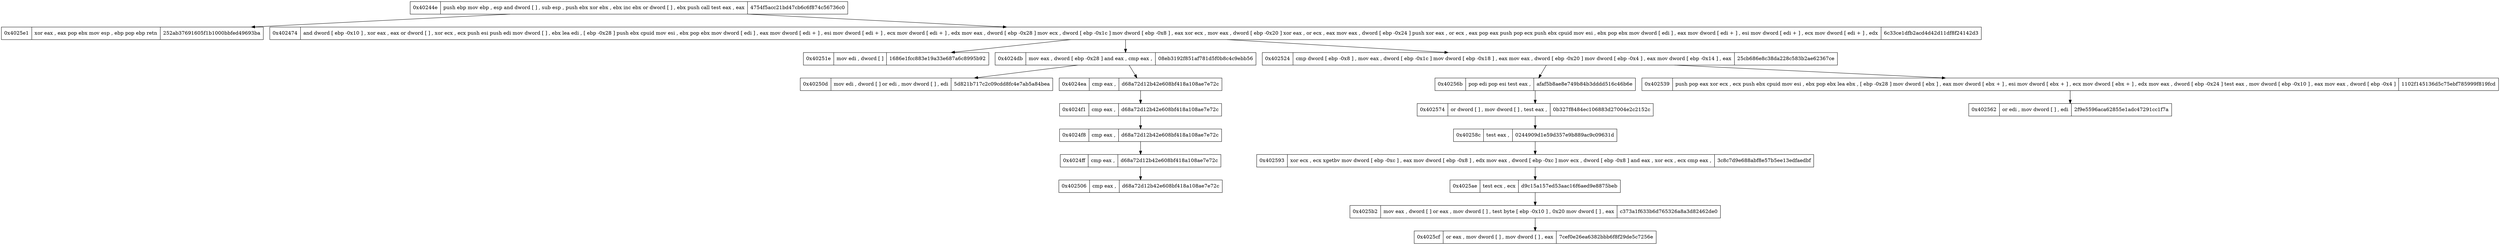 digraph{
node [shape=record];
"0x40244e"[label="0x40244e|  push ebp
 mov ebp ,  esp
 and dword  [ ] , 
 sub esp , 
 push ebx
 xor ebx ,  ebx
 inc ebx
 or dword  [ ] ,  ebx
 push
 call
 test eax ,  eax
| 4754f5acc21bd47cb6c6f874c56736c0"] "0x40244e" -> "0x4025e1""0x40244e" -> "0x402474""0x4025e1"[label="0x4025e1|  xor eax ,  eax
 pop ebx
 mov esp ,  ebp
 pop ebp
 retn
| 252ab37691605f1b1000bbfed49693ba"] "0x402474"[label="0x402474|  and dword  [ ebp -0x10 ] , 
 xor eax ,  eax
 or dword  [ ] , 
 xor ecx ,  ecx
 push esi
 push edi
 mov dword  [ ] ,  ebx
 lea edi ,   [ ebp -0x28 ]
 push ebx
 cpuid
 mov esi ,  ebx
 pop ebx
 mov dword  [ edi ] ,  eax
 mov dword  [ edi + ] ,  esi
 mov dword  [ edi + ] ,  ecx
 mov dword  [ edi + ] ,  edx
 mov eax ,  dword  [ ebp -0x28 ]
 mov ecx ,  dword  [ ebp -0x1c ]
 mov dword  [ ebp -0x8 ] ,  eax
 xor ecx , 
 mov eax ,  dword  [ ebp -0x20 ]
 xor eax , 
 or ecx ,  eax
 mov eax ,  dword  [ ebp -0x24 ]
 push
 xor eax , 
 or ecx ,  eax
 pop eax
 push
 pop ecx
 push ebx
 cpuid
 mov esi ,  ebx
 pop ebx
 mov dword  [ edi ] ,  eax
 mov dword  [ edi + ] ,  esi
 mov dword  [ edi + ] ,  ecx
 mov dword  [ edi + ] ,  edx
| 6c33ce1dfb2acd4d42d11df8f24142d3"] "0x402474" -> "0x40251e""0x402474" -> "0x4024db""0x402474" -> "0x402524""0x40251e"[label="0x40251e|  mov edi ,  dword  [ ]
| 1686e1fcc883e19a33e687a6c8995b92"] "0x4024db"[label="0x4024db|  mov eax ,  dword  [ ebp -0x28 ]
 and eax , 
 cmp eax , 
| 08eb3192f851af781d5f0b8c4c9ebb56"] "0x4024db" -> "0x40250d""0x4024db" -> "0x4024ea""0x40256b"[label="0x40256b|  pop edi
 pop esi
 test eax , 
| afaf5b8ae8e749b84b3dddd516c46b6e"] "0x40256b" -> "0x402574""0x402539"[label="0x402539|  push
 pop eax
 xor ecx ,  ecx
 push ebx
 cpuid
 mov esi ,  ebx
 pop ebx
 lea ebx ,   [ ebp -0x28 ]
 mov dword  [ ebx ] ,  eax
 mov dword  [ ebx + ] ,  esi
 mov dword  [ ebx + ] ,  ecx
 mov dword  [ ebx + ] ,  edx
 mov eax ,  dword  [ ebp -0x24 ]
 test eax , 
 mov dword  [ ebp -0x10 ] ,  eax
 mov eax ,  dword  [ ebp -0x4 ]
| 1102f145136d5c75ebf785999f819fcd"] "0x402539" -> "0x402562""0x40250d"[label="0x40250d|  mov edi ,  dword  [ ]
 or edi , 
 mov dword  [ ] ,  edi
| 5d821b717c2c09cdd8fc4e7ab5a84bea"] "0x4024ea"[label="0x4024ea|  cmp eax , 
| d68a72d12b42e608bf418a108ae7e72c"] "0x4024ea" -> "0x4024f1""0x402574"[label="0x402574|  or dword  [ ] , 
 mov dword  [ ] , 
 test eax , 
| 0b327f8484ec106883d27004e2c2152c"] "0x402574" -> "0x40258c""0x402562"[label="0x402562|  or edi , 
 mov dword  [ ] ,  edi
| 2f9e5596aca62855e1adc47291cc1f7a"] "0x402524"[label="0x402524|  cmp dword  [ ebp -0x8 ] , 
 mov eax ,  dword  [ ebp -0x1c ]
 mov dword  [ ebp -0x18 ] ,  eax
 mov eax ,  dword  [ ebp -0x20 ]
 mov dword  [ ebp -0x4 ] ,  eax
 mov dword  [ ebp -0x14 ] ,  eax
| 25cb686e8c38da228c583b2ae62367ce"] "0x402524" -> "0x40256b""0x402524" -> "0x402539""0x4024f1"[label="0x4024f1|  cmp eax , 
| d68a72d12b42e608bf418a108ae7e72c"] "0x4024f1" -> "0x4024f8""0x40258c"[label="0x40258c|  test eax , 
| 0244909d1e59d357e9b889ac9c09631d"] "0x40258c" -> "0x402593""0x4024f8"[label="0x4024f8|  cmp eax , 
| d68a72d12b42e608bf418a108ae7e72c"] "0x4024f8" -> "0x4024ff""0x402593"[label="0x402593|  xor ecx ,  ecx
 xgetbv
 mov dword  [ ebp -0xc ] ,  eax
 mov dword  [ ebp -0x8 ] ,  edx
 mov eax ,  dword  [ ebp -0xc ]
 mov ecx ,  dword  [ ebp -0x8 ]
 and eax , 
 xor ecx ,  ecx
 cmp eax , 
| 3c8c7d9e688abf8e57b5ee13edfaedbf"] "0x402593" -> "0x4025ae""0x4024ff"[label="0x4024ff|  cmp eax , 
| d68a72d12b42e608bf418a108ae7e72c"] "0x4024ff" -> "0x402506""0x4025ae"[label="0x4025ae|  test ecx ,  ecx
| d9c15a157ed53aac16f6aed9e8875beb"] "0x4025ae" -> "0x4025b2""0x402506"[label="0x402506|  cmp eax , 
| d68a72d12b42e608bf418a108ae7e72c"] "0x4025b2"[label="0x4025b2|  mov eax ,  dword  [ ]
 or eax , 
 mov dword  [ ] , 
 test byte  [ ebp -0x10 ] ,  0x20
 mov dword  [ ] ,  eax
| c373a1f633b6d765326a8a3d82462de0"] "0x4025b2" -> "0x4025cf""0x4025cf"[label="0x4025cf|  or eax , 
 mov dword  [ ] , 
 mov dword  [ ] ,  eax
| 7cef0e26ea6382bbb6f8f29de5c7256e"] }